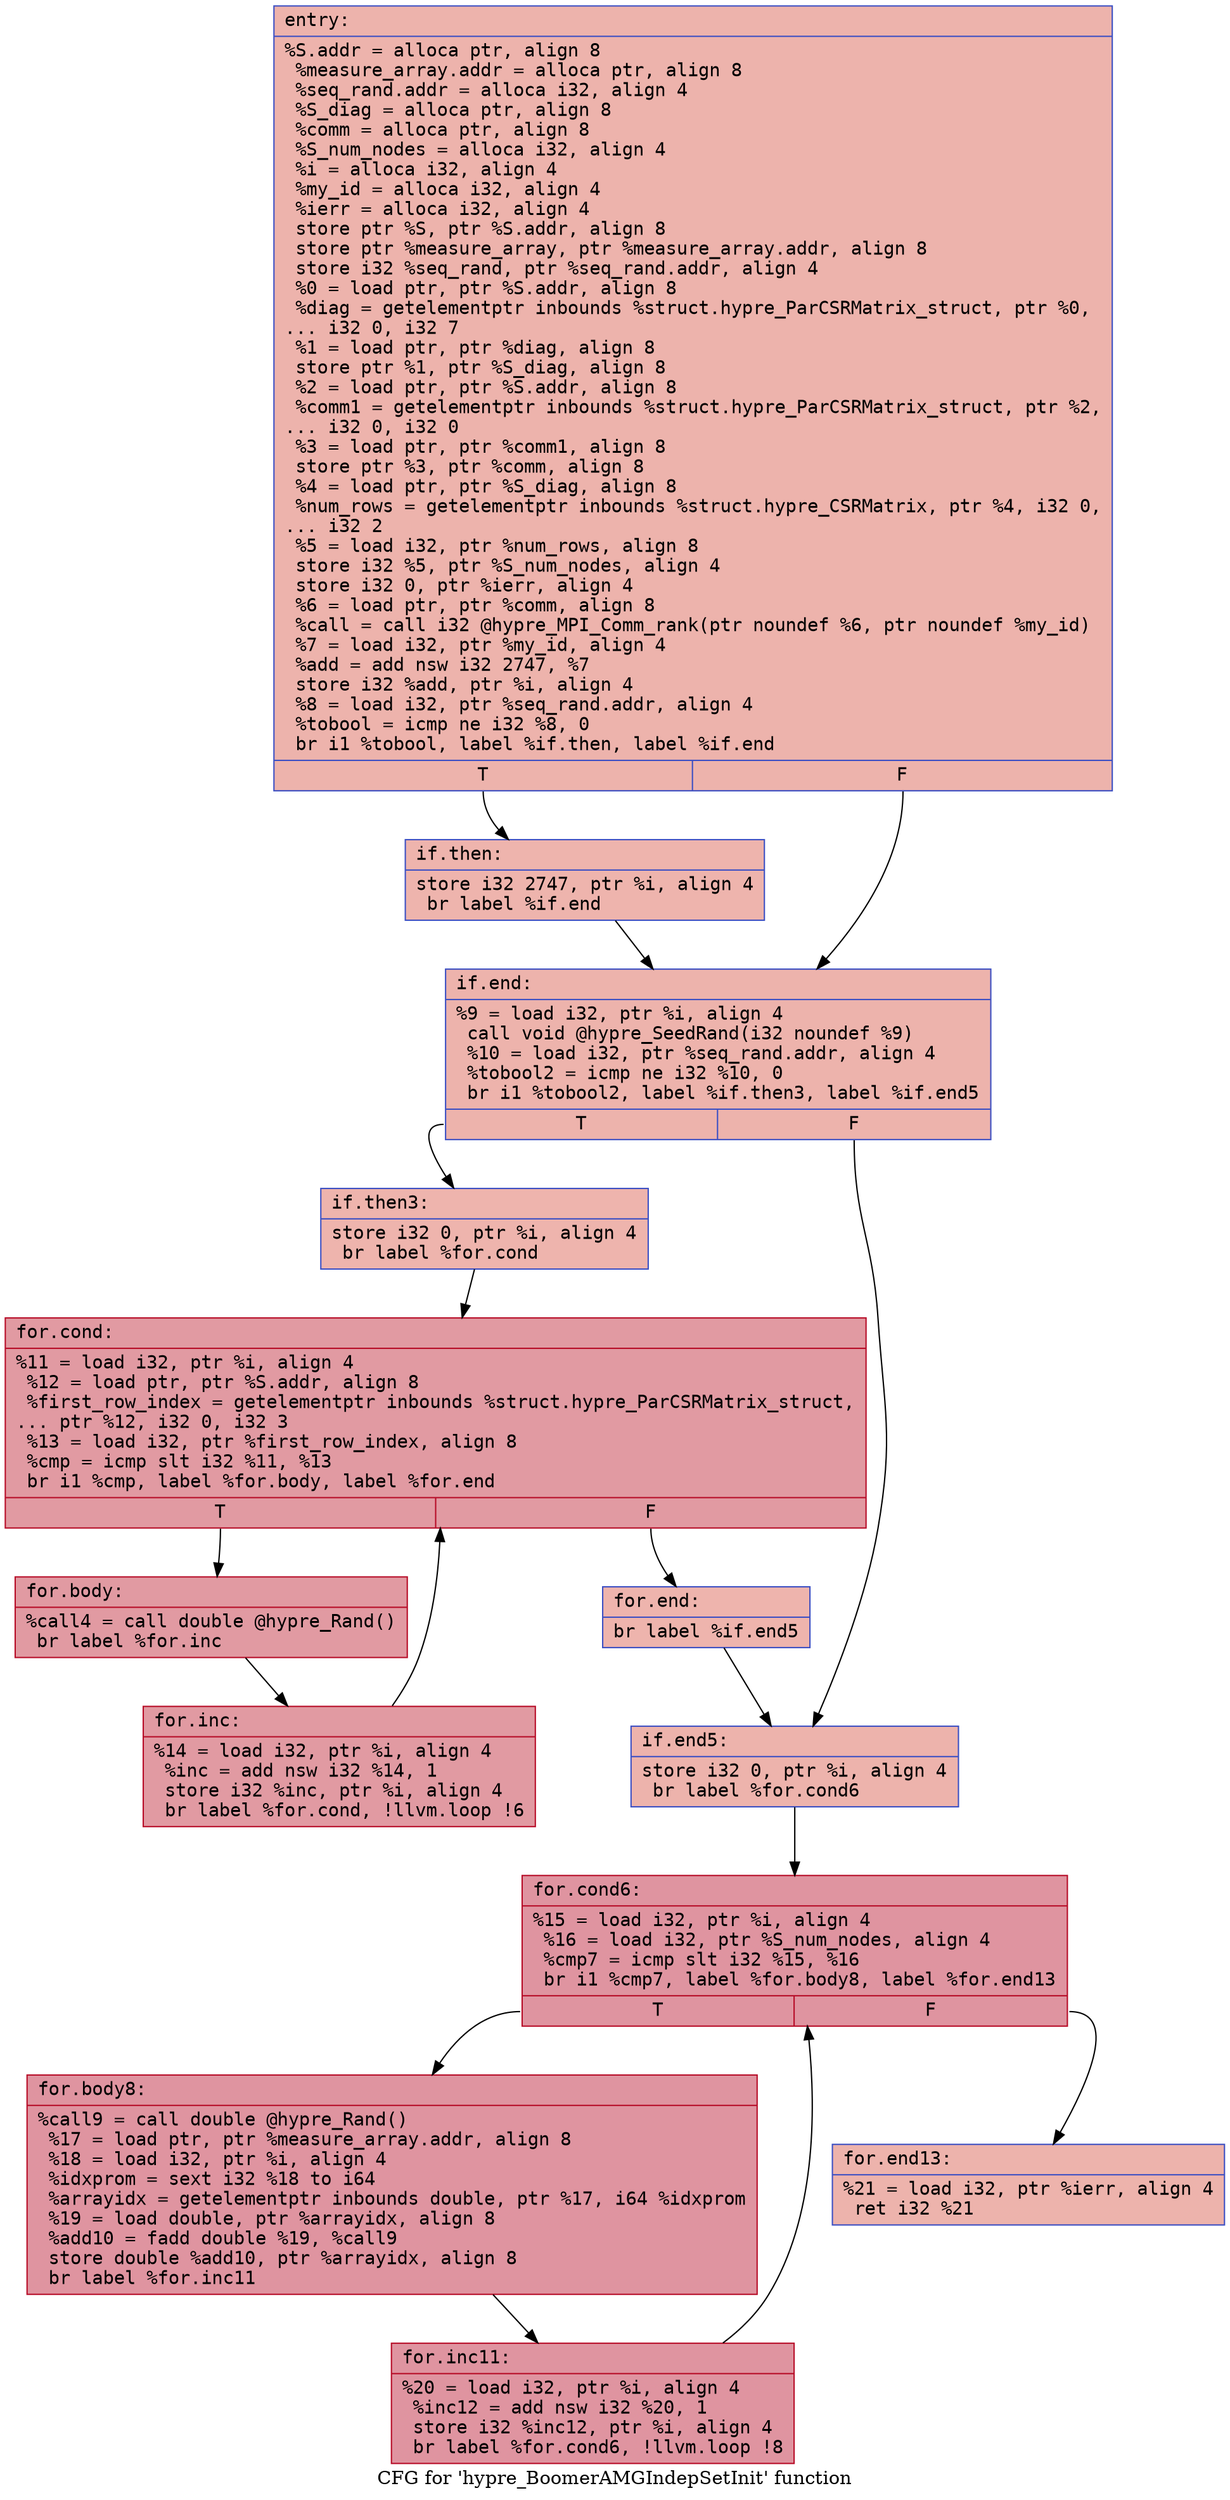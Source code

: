 digraph "CFG for 'hypre_BoomerAMGIndepSetInit' function" {
	label="CFG for 'hypre_BoomerAMGIndepSetInit' function";

	Node0x561a41323270 [shape=record,color="#3d50c3ff", style=filled, fillcolor="#d6524470" fontname="Courier",label="{entry:\l|  %S.addr = alloca ptr, align 8\l  %measure_array.addr = alloca ptr, align 8\l  %seq_rand.addr = alloca i32, align 4\l  %S_diag = alloca ptr, align 8\l  %comm = alloca ptr, align 8\l  %S_num_nodes = alloca i32, align 4\l  %i = alloca i32, align 4\l  %my_id = alloca i32, align 4\l  %ierr = alloca i32, align 4\l  store ptr %S, ptr %S.addr, align 8\l  store ptr %measure_array, ptr %measure_array.addr, align 8\l  store i32 %seq_rand, ptr %seq_rand.addr, align 4\l  %0 = load ptr, ptr %S.addr, align 8\l  %diag = getelementptr inbounds %struct.hypre_ParCSRMatrix_struct, ptr %0,\l... i32 0, i32 7\l  %1 = load ptr, ptr %diag, align 8\l  store ptr %1, ptr %S_diag, align 8\l  %2 = load ptr, ptr %S.addr, align 8\l  %comm1 = getelementptr inbounds %struct.hypre_ParCSRMatrix_struct, ptr %2,\l... i32 0, i32 0\l  %3 = load ptr, ptr %comm1, align 8\l  store ptr %3, ptr %comm, align 8\l  %4 = load ptr, ptr %S_diag, align 8\l  %num_rows = getelementptr inbounds %struct.hypre_CSRMatrix, ptr %4, i32 0,\l... i32 2\l  %5 = load i32, ptr %num_rows, align 8\l  store i32 %5, ptr %S_num_nodes, align 4\l  store i32 0, ptr %ierr, align 4\l  %6 = load ptr, ptr %comm, align 8\l  %call = call i32 @hypre_MPI_Comm_rank(ptr noundef %6, ptr noundef %my_id)\l  %7 = load i32, ptr %my_id, align 4\l  %add = add nsw i32 2747, %7\l  store i32 %add, ptr %i, align 4\l  %8 = load i32, ptr %seq_rand.addr, align 4\l  %tobool = icmp ne i32 %8, 0\l  br i1 %tobool, label %if.then, label %if.end\l|{<s0>T|<s1>F}}"];
	Node0x561a41323270:s0 -> Node0x561a41325c90[tooltip="entry -> if.then\nProbability 62.50%" ];
	Node0x561a41323270:s1 -> Node0x561a41325d00[tooltip="entry -> if.end\nProbability 37.50%" ];
	Node0x561a41325c90 [shape=record,color="#3d50c3ff", style=filled, fillcolor="#d8564670" fontname="Courier",label="{if.then:\l|  store i32 2747, ptr %i, align 4\l  br label %if.end\l}"];
	Node0x561a41325c90 -> Node0x561a41325d00[tooltip="if.then -> if.end\nProbability 100.00%" ];
	Node0x561a41325d00 [shape=record,color="#3d50c3ff", style=filled, fillcolor="#d6524470" fontname="Courier",label="{if.end:\l|  %9 = load i32, ptr %i, align 4\l  call void @hypre_SeedRand(i32 noundef %9)\l  %10 = load i32, ptr %seq_rand.addr, align 4\l  %tobool2 = icmp ne i32 %10, 0\l  br i1 %tobool2, label %if.then3, label %if.end5\l|{<s0>T|<s1>F}}"];
	Node0x561a41325d00:s0 -> Node0x561a413262b0[tooltip="if.end -> if.then3\nProbability 62.50%" ];
	Node0x561a41325d00:s1 -> Node0x561a41326300[tooltip="if.end -> if.end5\nProbability 37.50%" ];
	Node0x561a413262b0 [shape=record,color="#3d50c3ff", style=filled, fillcolor="#d8564670" fontname="Courier",label="{if.then3:\l|  store i32 0, ptr %i, align 4\l  br label %for.cond\l}"];
	Node0x561a413262b0 -> Node0x561a41326520[tooltip="if.then3 -> for.cond\nProbability 100.00%" ];
	Node0x561a41326520 [shape=record,color="#b70d28ff", style=filled, fillcolor="#bb1b2c70" fontname="Courier",label="{for.cond:\l|  %11 = load i32, ptr %i, align 4\l  %12 = load ptr, ptr %S.addr, align 8\l  %first_row_index = getelementptr inbounds %struct.hypre_ParCSRMatrix_struct,\l... ptr %12, i32 0, i32 3\l  %13 = load i32, ptr %first_row_index, align 8\l  %cmp = icmp slt i32 %11, %13\l  br i1 %cmp, label %for.body, label %for.end\l|{<s0>T|<s1>F}}"];
	Node0x561a41326520:s0 -> Node0x561a41326cb0[tooltip="for.cond -> for.body\nProbability 96.88%" ];
	Node0x561a41326520:s1 -> Node0x561a41326d00[tooltip="for.cond -> for.end\nProbability 3.12%" ];
	Node0x561a41326cb0 [shape=record,color="#b70d28ff", style=filled, fillcolor="#bb1b2c70" fontname="Courier",label="{for.body:\l|  %call4 = call double @hypre_Rand()\l  br label %for.inc\l}"];
	Node0x561a41326cb0 -> Node0x561a41326ff0[tooltip="for.body -> for.inc\nProbability 100.00%" ];
	Node0x561a41326ff0 [shape=record,color="#b70d28ff", style=filled, fillcolor="#bb1b2c70" fontname="Courier",label="{for.inc:\l|  %14 = load i32, ptr %i, align 4\l  %inc = add nsw i32 %14, 1\l  store i32 %inc, ptr %i, align 4\l  br label %for.cond, !llvm.loop !6\l}"];
	Node0x561a41326ff0 -> Node0x561a41326520[tooltip="for.inc -> for.cond\nProbability 100.00%" ];
	Node0x561a41326d00 [shape=record,color="#3d50c3ff", style=filled, fillcolor="#d8564670" fontname="Courier",label="{for.end:\l|  br label %if.end5\l}"];
	Node0x561a41326d00 -> Node0x561a41326300[tooltip="for.end -> if.end5\nProbability 100.00%" ];
	Node0x561a41326300 [shape=record,color="#3d50c3ff", style=filled, fillcolor="#d6524470" fontname="Courier",label="{if.end5:\l|  store i32 0, ptr %i, align 4\l  br label %for.cond6\l}"];
	Node0x561a41326300 -> Node0x561a41327fe0[tooltip="if.end5 -> for.cond6\nProbability 100.00%" ];
	Node0x561a41327fe0 [shape=record,color="#b70d28ff", style=filled, fillcolor="#b70d2870" fontname="Courier",label="{for.cond6:\l|  %15 = load i32, ptr %i, align 4\l  %16 = load i32, ptr %S_num_nodes, align 4\l  %cmp7 = icmp slt i32 %15, %16\l  br i1 %cmp7, label %for.body8, label %for.end13\l|{<s0>T|<s1>F}}"];
	Node0x561a41327fe0:s0 -> Node0x561a41328280[tooltip="for.cond6 -> for.body8\nProbability 96.88%" ];
	Node0x561a41327fe0:s1 -> Node0x561a41328300[tooltip="for.cond6 -> for.end13\nProbability 3.12%" ];
	Node0x561a41328280 [shape=record,color="#b70d28ff", style=filled, fillcolor="#b70d2870" fontname="Courier",label="{for.body8:\l|  %call9 = call double @hypre_Rand()\l  %17 = load ptr, ptr %measure_array.addr, align 8\l  %18 = load i32, ptr %i, align 4\l  %idxprom = sext i32 %18 to i64\l  %arrayidx = getelementptr inbounds double, ptr %17, i64 %idxprom\l  %19 = load double, ptr %arrayidx, align 8\l  %add10 = fadd double %19, %call9\l  store double %add10, ptr %arrayidx, align 8\l  br label %for.inc11\l}"];
	Node0x561a41328280 -> Node0x561a41328980[tooltip="for.body8 -> for.inc11\nProbability 100.00%" ];
	Node0x561a41328980 [shape=record,color="#b70d28ff", style=filled, fillcolor="#b70d2870" fontname="Courier",label="{for.inc11:\l|  %20 = load i32, ptr %i, align 4\l  %inc12 = add nsw i32 %20, 1\l  store i32 %inc12, ptr %i, align 4\l  br label %for.cond6, !llvm.loop !8\l}"];
	Node0x561a41328980 -> Node0x561a41327fe0[tooltip="for.inc11 -> for.cond6\nProbability 100.00%" ];
	Node0x561a41328300 [shape=record,color="#3d50c3ff", style=filled, fillcolor="#d6524470" fontname="Courier",label="{for.end13:\l|  %21 = load i32, ptr %ierr, align 4\l  ret i32 %21\l}"];
}

